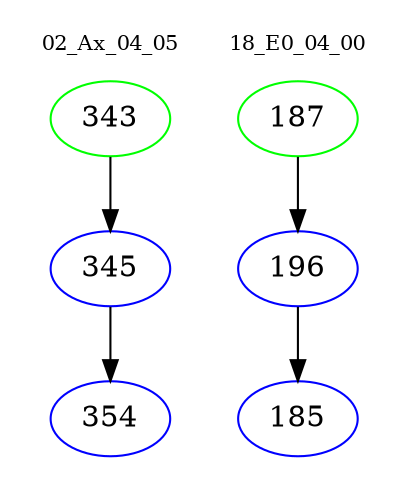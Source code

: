 digraph{
subgraph cluster_0 {
color = white
label = "02_Ax_04_05";
fontsize=10;
T0_343 [label="343", color="green"]
T0_343 -> T0_345 [color="black"]
T0_345 [label="345", color="blue"]
T0_345 -> T0_354 [color="black"]
T0_354 [label="354", color="blue"]
}
subgraph cluster_1 {
color = white
label = "18_E0_04_00";
fontsize=10;
T1_187 [label="187", color="green"]
T1_187 -> T1_196 [color="black"]
T1_196 [label="196", color="blue"]
T1_196 -> T1_185 [color="black"]
T1_185 [label="185", color="blue"]
}
}
